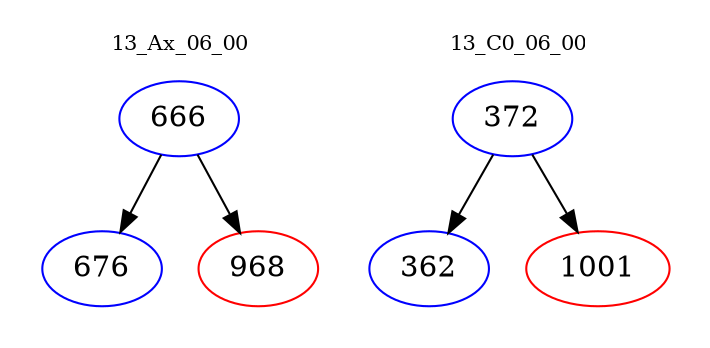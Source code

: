 digraph{
subgraph cluster_0 {
color = white
label = "13_Ax_06_00";
fontsize=10;
T0_666 [label="666", color="blue"]
T0_666 -> T0_676 [color="black"]
T0_676 [label="676", color="blue"]
T0_666 -> T0_968 [color="black"]
T0_968 [label="968", color="red"]
}
subgraph cluster_1 {
color = white
label = "13_C0_06_00";
fontsize=10;
T1_372 [label="372", color="blue"]
T1_372 -> T1_362 [color="black"]
T1_362 [label="362", color="blue"]
T1_372 -> T1_1001 [color="black"]
T1_1001 [label="1001", color="red"]
}
}
